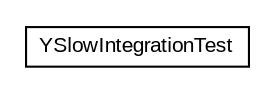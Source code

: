#!/usr/local/bin/dot
#
# Class diagram 
# Generated by UMLGraph version R5_6-24-gf6e263 (http://www.umlgraph.org/)
#

digraph G {
	edge [fontname="arial",fontsize=10,labelfontname="arial",labelfontsize=10];
	node [fontname="arial",fontsize=10,shape=plaintext];
	nodesep=0.25;
	ranksep=0.5;
	// nl.mineleni.cbsviewer.yslow.YSlowIntegrationTest
	c264 [label=<<table title="nl.mineleni.cbsviewer.yslow.YSlowIntegrationTest" border="0" cellborder="1" cellspacing="0" cellpadding="2" port="p" href="./YSlowIntegrationTest.html">
		<tr><td><table border="0" cellspacing="0" cellpadding="1">
<tr><td align="center" balign="center"> YSlowIntegrationTest </td></tr>
		</table></td></tr>
		</table>>, URL="./YSlowIntegrationTest.html", fontname="arial", fontcolor="black", fontsize=10.0];
}

